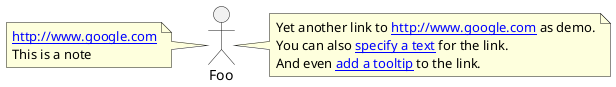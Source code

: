 @startuml
:Foo:
note left of Foo
[[http://www.google.com]]
This is a note
end note

note right of Foo
Yet another link to [[http://www.google.com]] as demo.
You can also [[http://www.yahoo.fr specify a text]] for the link.
And even [[http://www.yahoo.fr{This is a tooltip} add a tooltip]] to the link.
end note

@enduml
